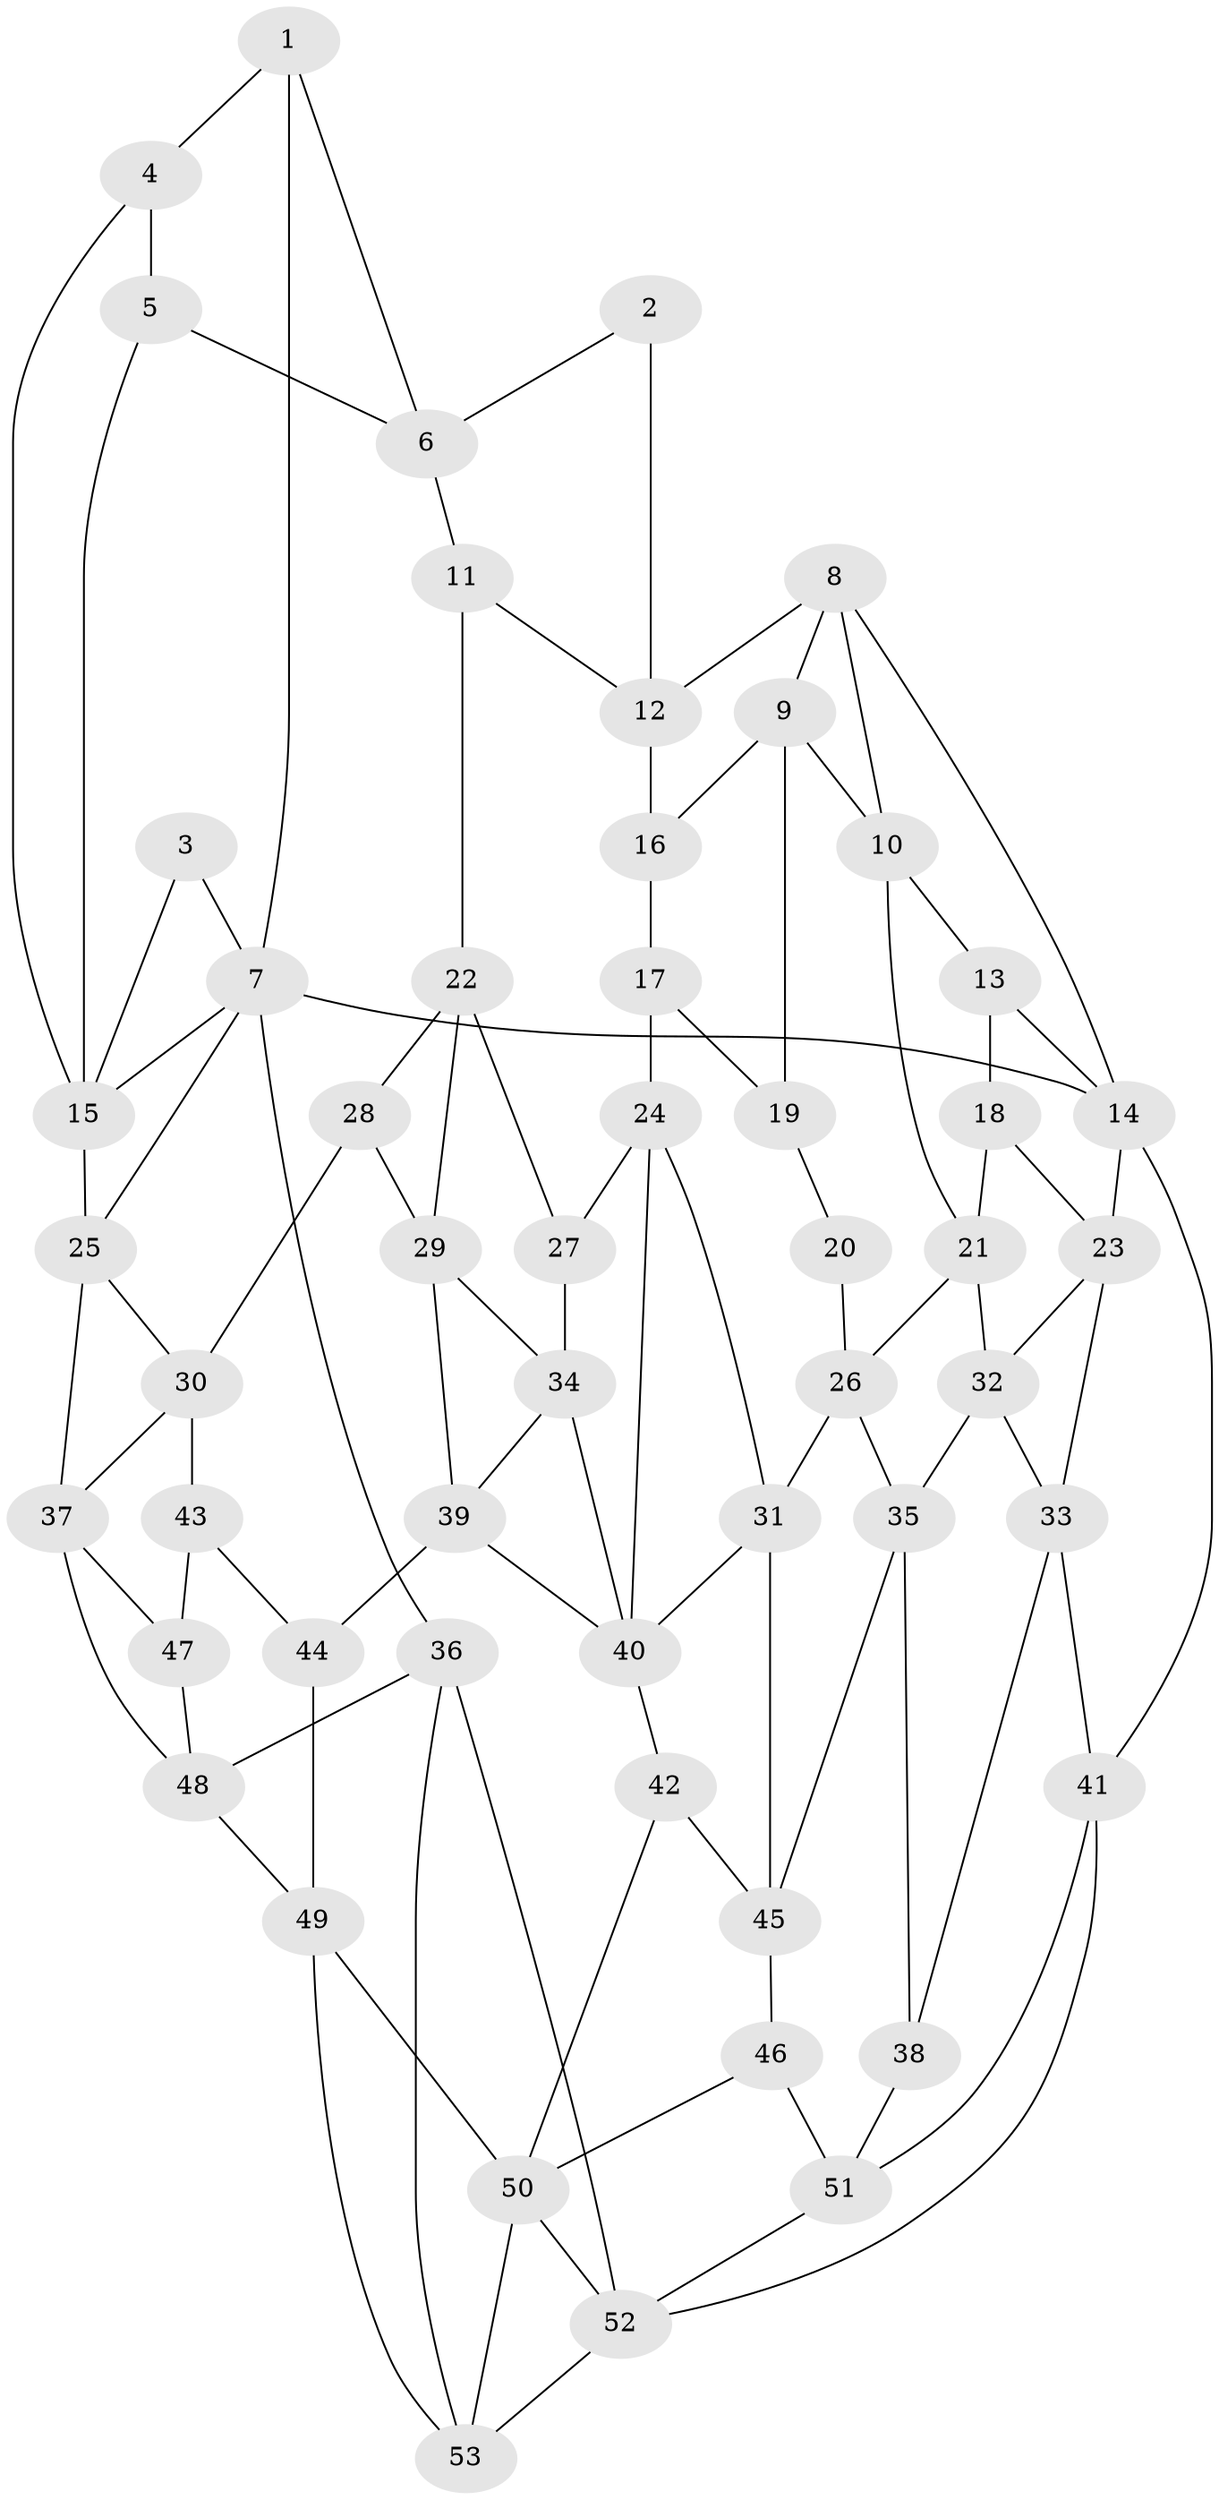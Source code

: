 // original degree distribution, {4: 0.20610687022900764, 6: 0.1984732824427481, 5: 0.5725190839694656, 3: 0.022900763358778626}
// Generated by graph-tools (version 1.1) at 2025/38/03/04/25 23:38:30]
// undirected, 53 vertices, 98 edges
graph export_dot {
  node [color=gray90,style=filled];
  1;
  2;
  3;
  4;
  5;
  6;
  7;
  8;
  9;
  10;
  11;
  12;
  13;
  14;
  15;
  16;
  17;
  18;
  19;
  20;
  21;
  22;
  23;
  24;
  25;
  26;
  27;
  28;
  29;
  30;
  31;
  32;
  33;
  34;
  35;
  36;
  37;
  38;
  39;
  40;
  41;
  42;
  43;
  44;
  45;
  46;
  47;
  48;
  49;
  50;
  51;
  52;
  53;
  1 -- 4 [weight=1.0];
  1 -- 6 [weight=1.0];
  1 -- 7 [weight=1.0];
  2 -- 6 [weight=1.0];
  2 -- 12 [weight=2.0];
  3 -- 7 [weight=1.0];
  3 -- 15 [weight=1.0];
  4 -- 5 [weight=1.0];
  4 -- 15 [weight=1.0];
  5 -- 6 [weight=1.0];
  5 -- 15 [weight=1.0];
  6 -- 11 [weight=1.0];
  7 -- 14 [weight=1.0];
  7 -- 15 [weight=1.0];
  7 -- 25 [weight=1.0];
  7 -- 36 [weight=1.0];
  8 -- 9 [weight=1.0];
  8 -- 10 [weight=1.0];
  8 -- 12 [weight=1.0];
  8 -- 14 [weight=1.0];
  9 -- 10 [weight=1.0];
  9 -- 16 [weight=1.0];
  9 -- 19 [weight=2.0];
  10 -- 13 [weight=1.0];
  10 -- 21 [weight=1.0];
  11 -- 12 [weight=1.0];
  11 -- 22 [weight=1.0];
  12 -- 16 [weight=2.0];
  13 -- 14 [weight=1.0];
  13 -- 18 [weight=2.0];
  14 -- 23 [weight=1.0];
  14 -- 41 [weight=1.0];
  15 -- 25 [weight=1.0];
  16 -- 17 [weight=1.0];
  17 -- 19 [weight=1.0];
  17 -- 24 [weight=1.0];
  18 -- 21 [weight=1.0];
  18 -- 23 [weight=1.0];
  19 -- 20 [weight=1.0];
  20 -- 26 [weight=2.0];
  21 -- 26 [weight=1.0];
  21 -- 32 [weight=1.0];
  22 -- 27 [weight=1.0];
  22 -- 28 [weight=1.0];
  22 -- 29 [weight=1.0];
  23 -- 32 [weight=1.0];
  23 -- 33 [weight=1.0];
  24 -- 27 [weight=1.0];
  24 -- 31 [weight=1.0];
  24 -- 40 [weight=1.0];
  25 -- 30 [weight=1.0];
  25 -- 37 [weight=1.0];
  26 -- 31 [weight=1.0];
  26 -- 35 [weight=2.0];
  27 -- 34 [weight=2.0];
  28 -- 29 [weight=1.0];
  28 -- 30 [weight=2.0];
  29 -- 34 [weight=1.0];
  29 -- 39 [weight=1.0];
  30 -- 37 [weight=1.0];
  30 -- 43 [weight=1.0];
  31 -- 40 [weight=1.0];
  31 -- 45 [weight=1.0];
  32 -- 33 [weight=1.0];
  32 -- 35 [weight=1.0];
  33 -- 38 [weight=1.0];
  33 -- 41 [weight=1.0];
  34 -- 39 [weight=1.0];
  34 -- 40 [weight=2.0];
  35 -- 38 [weight=1.0];
  35 -- 45 [weight=1.0];
  36 -- 48 [weight=1.0];
  36 -- 52 [weight=1.0];
  36 -- 53 [weight=1.0];
  37 -- 47 [weight=1.0];
  37 -- 48 [weight=1.0];
  38 -- 51 [weight=2.0];
  39 -- 40 [weight=1.0];
  39 -- 44 [weight=1.0];
  40 -- 42 [weight=1.0];
  41 -- 51 [weight=1.0];
  41 -- 52 [weight=1.0];
  42 -- 45 [weight=1.0];
  42 -- 50 [weight=1.0];
  43 -- 44 [weight=1.0];
  43 -- 47 [weight=2.0];
  44 -- 49 [weight=1.0];
  45 -- 46 [weight=1.0];
  46 -- 50 [weight=1.0];
  46 -- 51 [weight=2.0];
  47 -- 48 [weight=1.0];
  48 -- 49 [weight=1.0];
  49 -- 50 [weight=1.0];
  49 -- 53 [weight=1.0];
  50 -- 52 [weight=1.0];
  50 -- 53 [weight=1.0];
  51 -- 52 [weight=1.0];
  52 -- 53 [weight=1.0];
}
